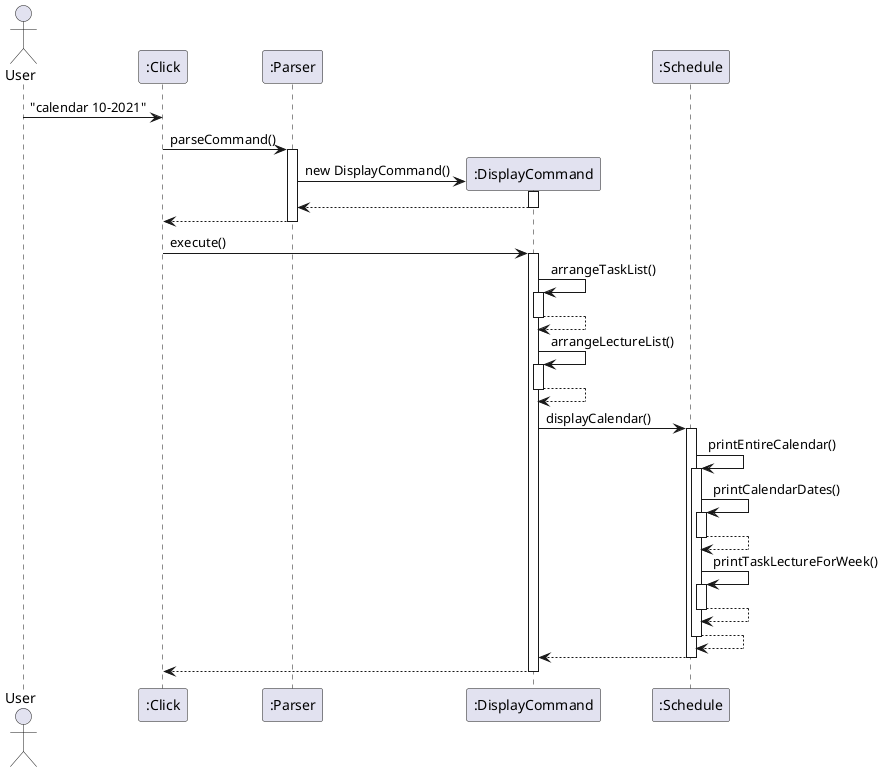 @startuml
Actor User
User -> ":Click" : "calendar 10-2021"
participant ":Click"
":Click" -> ":Parser" : parseCommand()
participant ":Parser"
activate ":Parser"
create ":DisplayCommand"
":Parser" -> ":DisplayCommand" : new DisplayCommand()
activate ":DisplayCommand"
":DisplayCommand" --> ":Parser"
deactivate ":DisplayCommand"
":Parser" --> ":Click"
deactivate ":Parser"
":Click" -> ":DisplayCommand" : execute()
activate ":DisplayCommand"
":DisplayCommand" -> ":DisplayCommand" : arrangeTaskList()
activate ":DisplayCommand"
return
":DisplayCommand" -> ":DisplayCommand" : arrangeLectureList()
activate ":DisplayCommand"
return
":DisplayCommand" -> ":Schedule" : displayCalendar()
activate ":Schedule"
":Schedule" -> ":Schedule" : printEntireCalendar()
activate ":Schedule"
":Schedule" -> ":Schedule" : printCalendarDates()
activate ":Schedule"
return
":Schedule" -> ":Schedule" : printTaskLectureForWeek()
activate ":Schedule"
return
return
":Schedule" --> ":DisplayCommand"
deactivate ":Schedule"
":DisplayCommand" --> ":Click"
deactivate ":DisplayCommand"
@enduml
